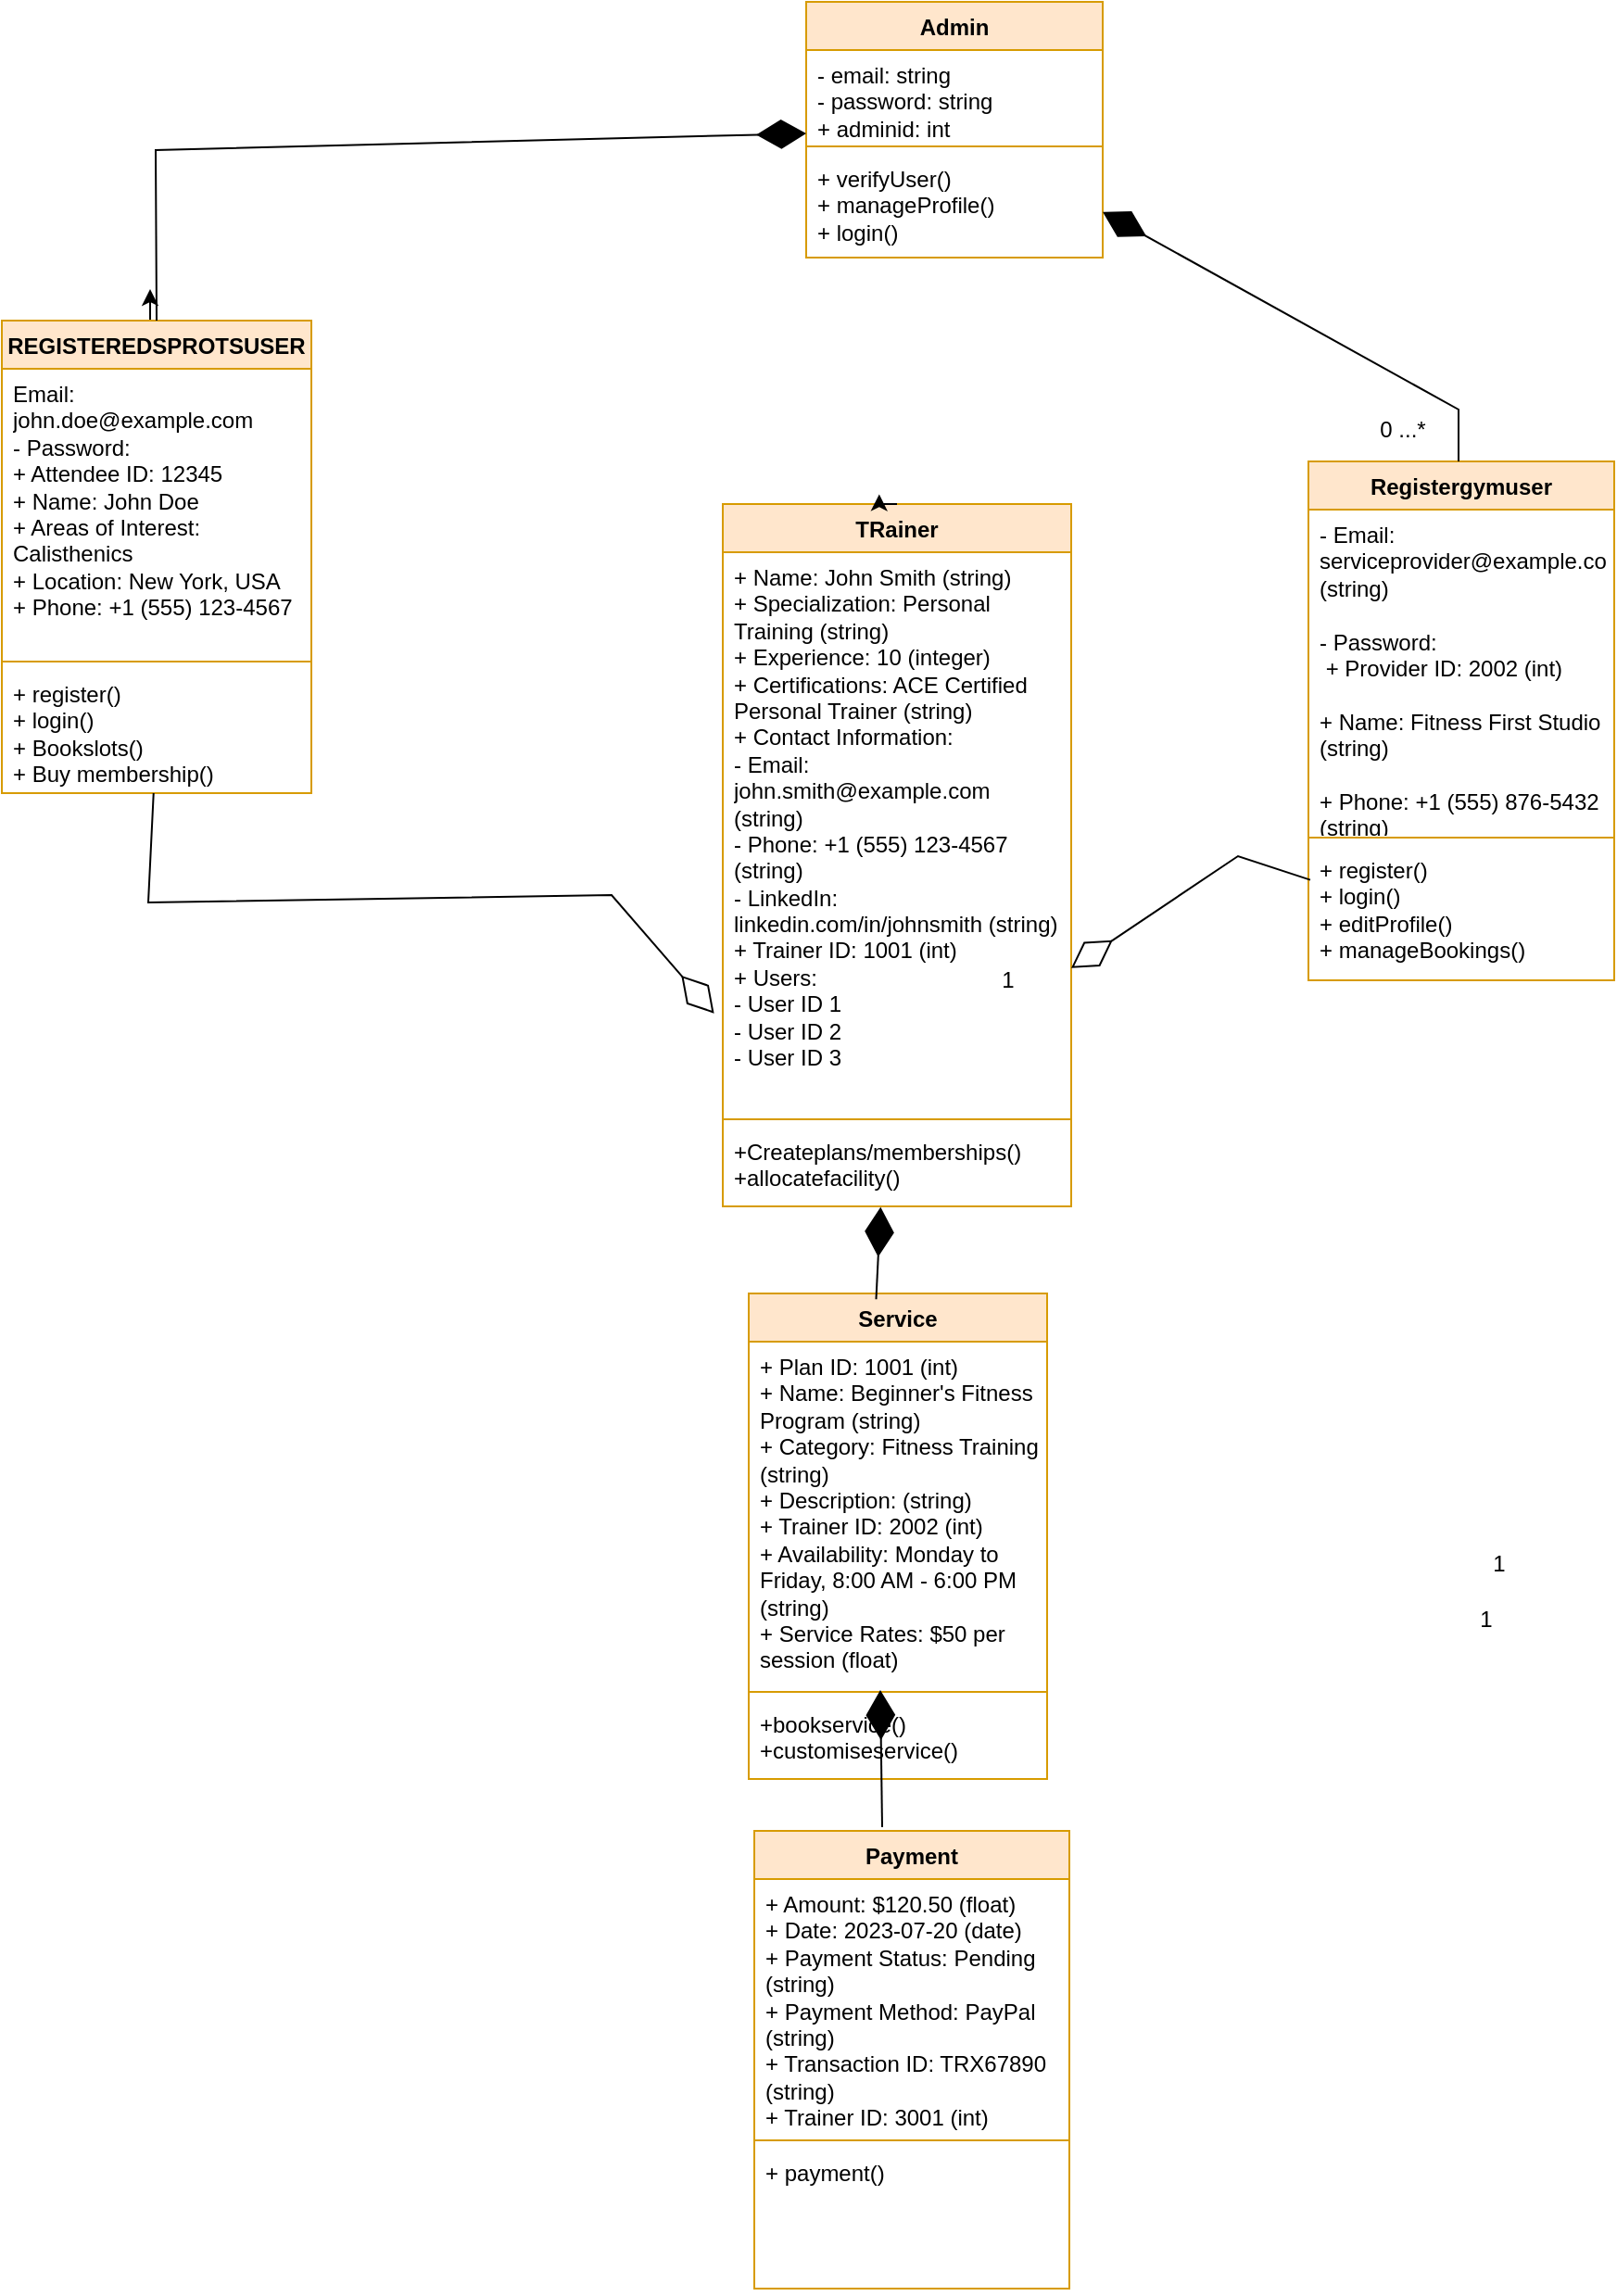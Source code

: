 <mxfile version="21.6.5" type="device">
  <diagram name="Page-1" id="77nReOHHrCNFoWFJTKwl">
    <mxGraphModel dx="1446" dy="710" grid="0" gridSize="10" guides="1" tooltips="1" connect="1" arrows="1" fold="1" page="1" pageScale="1" pageWidth="4681" pageHeight="3300" math="0" shadow="0">
      <root>
        <mxCell id="0" />
        <mxCell id="1" parent="0" />
        <mxCell id="-2Y2omNcPgbmkeUkjKXX-11" value="Registergymuser" style="swimlane;fontStyle=1;align=center;verticalAlign=top;childLayout=stackLayout;horizontal=1;startSize=26;horizontalStack=0;resizeParent=1;resizeParentMax=0;resizeLast=0;collapsible=1;marginBottom=0;whiteSpace=wrap;html=1;fillColor=#ffe6cc;strokeColor=#d79b00;" parent="1" vertex="1">
          <mxGeometry x="2093" y="560" width="165" height="280" as="geometry" />
        </mxCell>
        <mxCell id="-2Y2omNcPgbmkeUkjKXX-12" value="- Email: serviceprovider@example.com (string)&lt;br/&gt;&lt;br&gt;- Password:&amp;nbsp;&lt;br&gt;&amp;nbsp;+ Provider ID: 2002 (int)&lt;br/&gt;&lt;br&gt;+ Name: Fitness First Studio (string)&lt;br/&gt;&lt;br&gt;+ Phone: +1 (555) 876-5432 (string)&lt;br/&gt;&lt;br&gt;+ Location: Miami, USA (string)" style="text;strokeColor=none;fillColor=none;align=left;verticalAlign=top;spacingLeft=4;spacingRight=4;overflow=hidden;rotatable=0;points=[[0,0.5],[1,0.5]];portConstraint=eastwest;whiteSpace=wrap;html=1;" parent="-2Y2omNcPgbmkeUkjKXX-11" vertex="1">
          <mxGeometry y="26" width="165" height="173" as="geometry" />
        </mxCell>
        <mxCell id="-2Y2omNcPgbmkeUkjKXX-13" value="" style="line;strokeWidth=1;fillColor=none;align=left;verticalAlign=middle;spacingTop=-1;spacingLeft=3;spacingRight=3;rotatable=0;labelPosition=right;points=[];portConstraint=eastwest;strokeColor=inherit;" parent="-2Y2omNcPgbmkeUkjKXX-11" vertex="1">
          <mxGeometry y="199" width="165" height="8" as="geometry" />
        </mxCell>
        <mxCell id="-2Y2omNcPgbmkeUkjKXX-14" value="+ register()&lt;br style=&quot;border-color: var(--border-color);&quot;&gt;+ login()&lt;br&gt;+ editProfile()&lt;br&gt;+ manageBookings()" style="text;strokeColor=none;fillColor=none;align=left;verticalAlign=top;spacingLeft=4;spacingRight=4;overflow=hidden;rotatable=0;points=[[0,0.5],[1,0.5]];portConstraint=eastwest;whiteSpace=wrap;html=1;" parent="-2Y2omNcPgbmkeUkjKXX-11" vertex="1">
          <mxGeometry y="207" width="165" height="73" as="geometry" />
        </mxCell>
        <mxCell id="-2Y2omNcPgbmkeUkjKXX-15" value="Admin" style="swimlane;fontStyle=1;align=center;verticalAlign=top;childLayout=stackLayout;horizontal=1;startSize=26;horizontalStack=0;resizeParent=1;resizeParentMax=0;resizeLast=0;collapsible=1;marginBottom=0;whiteSpace=wrap;html=1;fillColor=#ffe6cc;strokeColor=#d79b00;" parent="1" vertex="1">
          <mxGeometry x="1822" y="312" width="160" height="138" as="geometry" />
        </mxCell>
        <mxCell id="-2Y2omNcPgbmkeUkjKXX-16" value="- email: string&lt;br style=&quot;border-color: var(--border-color);&quot;&gt;- password: string&lt;br&gt;+ adminid: int" style="text;strokeColor=none;fillColor=none;align=left;verticalAlign=top;spacingLeft=4;spacingRight=4;overflow=hidden;rotatable=0;points=[[0,0.5],[1,0.5]];portConstraint=eastwest;whiteSpace=wrap;html=1;" parent="-2Y2omNcPgbmkeUkjKXX-15" vertex="1">
          <mxGeometry y="26" width="160" height="48" as="geometry" />
        </mxCell>
        <mxCell id="-2Y2omNcPgbmkeUkjKXX-17" value="" style="line;strokeWidth=1;fillColor=none;align=left;verticalAlign=middle;spacingTop=-1;spacingLeft=3;spacingRight=3;rotatable=0;labelPosition=right;points=[];portConstraint=eastwest;strokeColor=inherit;" parent="-2Y2omNcPgbmkeUkjKXX-15" vertex="1">
          <mxGeometry y="74" width="160" height="8" as="geometry" />
        </mxCell>
        <mxCell id="-2Y2omNcPgbmkeUkjKXX-18" value="+ verifyUser()&lt;br&gt;+ manageProfile()&lt;br&gt;+ login()" style="text;strokeColor=none;fillColor=none;align=left;verticalAlign=top;spacingLeft=4;spacingRight=4;overflow=hidden;rotatable=0;points=[[0,0.5],[1,0.5]];portConstraint=eastwest;whiteSpace=wrap;html=1;" parent="-2Y2omNcPgbmkeUkjKXX-15" vertex="1">
          <mxGeometry y="82" width="160" height="56" as="geometry" />
        </mxCell>
        <mxCell id="-2Y2omNcPgbmkeUkjKXX-57" value="" style="endArrow=diamondThin;endFill=1;endSize=24;html=1;rounded=0;exitX=0.5;exitY=0;exitDx=0;exitDy=0;" parent="1" target="-2Y2omNcPgbmkeUkjKXX-15" edge="1">
          <mxGeometry width="160" relative="1" as="geometry">
            <mxPoint x="2174" y="560" as="sourcePoint" />
            <mxPoint x="2287" y="438" as="targetPoint" />
            <Array as="points">
              <mxPoint x="2174" y="532" />
            </Array>
          </mxGeometry>
        </mxCell>
        <mxCell id="-2Y2omNcPgbmkeUkjKXX-58" value="0 ...*" style="text;strokeColor=none;align=center;fillColor=none;html=1;verticalAlign=middle;whiteSpace=wrap;rounded=0;" parent="1" vertex="1">
          <mxGeometry x="2114.001" y="528.002" width="60" height="30" as="geometry" />
        </mxCell>
        <mxCell id="-2Y2omNcPgbmkeUkjKXX-66" value="1" style="text;strokeColor=none;align=center;fillColor=none;html=1;verticalAlign=middle;whiteSpace=wrap;rounded=0;" parent="1" vertex="1">
          <mxGeometry x="1901.003" y="825.002" width="60" height="30" as="geometry" />
        </mxCell>
        <mxCell id="-2Y2omNcPgbmkeUkjKXX-80" value="Payment" style="swimlane;fontStyle=1;align=center;verticalAlign=top;childLayout=stackLayout;horizontal=1;startSize=26;horizontalStack=0;resizeParent=1;resizeParentMax=0;resizeLast=0;collapsible=1;marginBottom=0;whiteSpace=wrap;html=1;fillColor=#ffe6cc;strokeColor=#d79b00;" parent="1" vertex="1">
          <mxGeometry x="1794" y="1299" width="170" height="247" as="geometry" />
        </mxCell>
        <mxCell id="-2Y2omNcPgbmkeUkjKXX-81" value="+ Amount: $120.50 (float)&lt;br/&gt;+ Date: 2023-07-20 (date)&lt;br/&gt;+ Payment Status: Pending (string)&lt;br/&gt;+ Payment Method: PayPal (string)&lt;br/&gt;+ Transaction ID: TRX67890 (string)&lt;br/&gt;+ Trainer ID: 3001 (int)" style="text;strokeColor=none;fillColor=none;align=left;verticalAlign=top;spacingLeft=4;spacingRight=4;overflow=hidden;rotatable=0;points=[[0,0.5],[1,0.5]];portConstraint=eastwest;whiteSpace=wrap;html=1;" parent="-2Y2omNcPgbmkeUkjKXX-80" vertex="1">
          <mxGeometry y="26" width="170" height="137" as="geometry" />
        </mxCell>
        <mxCell id="-2Y2omNcPgbmkeUkjKXX-82" value="" style="line;strokeWidth=1;fillColor=none;align=left;verticalAlign=middle;spacingTop=-1;spacingLeft=3;spacingRight=3;rotatable=0;labelPosition=right;points=[];portConstraint=eastwest;strokeColor=inherit;" parent="-2Y2omNcPgbmkeUkjKXX-80" vertex="1">
          <mxGeometry y="163" width="170" height="8" as="geometry" />
        </mxCell>
        <mxCell id="-2Y2omNcPgbmkeUkjKXX-83" value="+ payment()" style="text;strokeColor=none;fillColor=none;align=left;verticalAlign=top;spacingLeft=4;spacingRight=4;overflow=hidden;rotatable=0;points=[[0,0.5],[1,0.5]];portConstraint=eastwest;whiteSpace=wrap;html=1;" parent="-2Y2omNcPgbmkeUkjKXX-80" vertex="1">
          <mxGeometry y="171" width="170" height="76" as="geometry" />
        </mxCell>
        <mxCell id="-2Y2omNcPgbmkeUkjKXX-87" value="1" style="text;strokeColor=none;align=center;fillColor=none;html=1;verticalAlign=middle;whiteSpace=wrap;rounded=0;" parent="1" vertex="1">
          <mxGeometry x="2165.998" y="1139.999" width="60" height="30" as="geometry" />
        </mxCell>
        <mxCell id="-2Y2omNcPgbmkeUkjKXX-88" value="1" style="text;strokeColor=none;align=center;fillColor=none;html=1;verticalAlign=middle;whiteSpace=wrap;rounded=0;" parent="1" vertex="1">
          <mxGeometry x="2158.998" y="1170.004" width="60" height="30" as="geometry" />
        </mxCell>
        <mxCell id="oxNrvazo7EBIHtgZNPgB-13" style="edgeStyle=orthogonalEdgeStyle;rounded=0;orthogonalLoop=1;jettySize=auto;html=1;exitX=0.5;exitY=0;exitDx=0;exitDy=0;" edge="1" parent="1" source="-2Y2omNcPgbmkeUkjKXX-90">
          <mxGeometry relative="1" as="geometry">
            <mxPoint x="1468" y="467" as="targetPoint" />
          </mxGeometry>
        </mxCell>
        <mxCell id="-2Y2omNcPgbmkeUkjKXX-90" value="REGISTEREDSPROTSUSER" style="swimlane;fontStyle=1;align=center;verticalAlign=top;childLayout=stackLayout;horizontal=1;startSize=26;horizontalStack=0;resizeParent=1;resizeParentMax=0;resizeLast=0;collapsible=1;marginBottom=0;whiteSpace=wrap;html=1;fillColor=#ffe6cc;strokeColor=#d79b00;" parent="1" vertex="1">
          <mxGeometry x="1388" y="484" width="167" height="255" as="geometry" />
        </mxCell>
        <mxCell id="-2Y2omNcPgbmkeUkjKXX-91" value="&lt;div&gt;&lt;div&gt;&lt;span style=&quot;background-color: initial;&quot;&gt;Email: john.doe@example.com&lt;/span&gt;&lt;br&gt;&lt;/div&gt;&lt;div&gt;- Password:&amp;nbsp;&lt;/div&gt;&lt;div&gt;+ Attendee ID: 12345&lt;/div&gt;&lt;div&gt;+ Name: John Doe&lt;/div&gt;&lt;div&gt;+ Areas of Interest: Calisthenics&lt;/div&gt;&lt;div&gt;+ Location: New York, USA&lt;/div&gt;&lt;div&gt;+ Phone: +1 (555) 123-4567&lt;/div&gt;&lt;/div&gt;&lt;div&gt;&lt;br&gt;&lt;/div&gt;" style="text;strokeColor=none;fillColor=none;align=left;verticalAlign=top;spacingLeft=4;spacingRight=4;overflow=hidden;rotatable=0;points=[[0,0.5],[1,0.5]];portConstraint=eastwest;whiteSpace=wrap;html=1;" parent="-2Y2omNcPgbmkeUkjKXX-90" vertex="1">
          <mxGeometry y="26" width="167" height="154" as="geometry" />
        </mxCell>
        <mxCell id="-2Y2omNcPgbmkeUkjKXX-92" value="" style="line;strokeWidth=1;fillColor=none;align=left;verticalAlign=middle;spacingTop=-1;spacingLeft=3;spacingRight=3;rotatable=0;labelPosition=right;points=[];portConstraint=eastwest;strokeColor=inherit;" parent="-2Y2omNcPgbmkeUkjKXX-90" vertex="1">
          <mxGeometry y="180" width="167" height="8" as="geometry" />
        </mxCell>
        <mxCell id="-2Y2omNcPgbmkeUkjKXX-93" value="+ register()&lt;br style=&quot;border-color: var(--border-color);&quot;&gt;+ login()&lt;br&gt;+ Bookslots()&lt;br&gt;+ Buy membership()" style="text;strokeColor=none;fillColor=none;align=left;verticalAlign=top;spacingLeft=4;spacingRight=4;overflow=hidden;rotatable=0;points=[[0,0.5],[1,0.5]];portConstraint=eastwest;whiteSpace=wrap;html=1;" parent="-2Y2omNcPgbmkeUkjKXX-90" vertex="1">
          <mxGeometry y="188" width="167" height="67" as="geometry" />
        </mxCell>
        <mxCell id="-2Y2omNcPgbmkeUkjKXX-94" value="" style="endArrow=diamondThin;endFill=1;endSize=24;html=1;rounded=0;exitX=0.5;exitY=0;exitDx=0;exitDy=0;" parent="1" source="-2Y2omNcPgbmkeUkjKXX-90" target="-2Y2omNcPgbmkeUkjKXX-15" edge="1">
          <mxGeometry width="160" relative="1" as="geometry">
            <mxPoint x="1456" y="560" as="sourcePoint" />
            <mxPoint x="1321" y="436" as="targetPoint" />
            <Array as="points">
              <mxPoint x="1471" y="392" />
            </Array>
          </mxGeometry>
        </mxCell>
        <mxCell id="-2Y2omNcPgbmkeUkjKXX-96" value="" style="endArrow=diamondThin;endFill=0;endSize=24;html=1;rounded=0;entryX=-0.025;entryY=0.824;entryDx=0;entryDy=0;entryPerimeter=0;" parent="1" source="-2Y2omNcPgbmkeUkjKXX-93" target="oxNrvazo7EBIHtgZNPgB-2" edge="1">
          <mxGeometry width="160" relative="1" as="geometry">
            <mxPoint x="1488" y="783" as="sourcePoint" />
            <mxPoint x="1818.746" y="961.08" as="targetPoint" />
            <Array as="points">
              <mxPoint x="1467" y="798" />
              <mxPoint x="1717" y="794" />
            </Array>
          </mxGeometry>
        </mxCell>
        <mxCell id="oxNrvazo7EBIHtgZNPgB-1" value="TRainer" style="swimlane;fontStyle=1;align=center;verticalAlign=top;childLayout=stackLayout;horizontal=1;startSize=26;horizontalStack=0;resizeParent=1;resizeParentMax=0;resizeLast=0;collapsible=1;marginBottom=0;whiteSpace=wrap;html=1;fillColor=#ffe6cc;strokeColor=#d79b00;" vertex="1" parent="1">
          <mxGeometry x="1777" y="583" width="188" height="379" as="geometry" />
        </mxCell>
        <mxCell id="oxNrvazo7EBIHtgZNPgB-2" value="+ Name: John Smith (string)&lt;br/&gt;+ Specialization: Personal Training (string)&lt;br/&gt;+ Experience: 10 (integer)&lt;br/&gt;+ Certifications: ACE Certified Personal Trainer (string)&lt;br/&gt;+ Contact Information:&lt;br/&gt;    - Email: john.smith@example.com (string)&lt;br/&gt;    - Phone: +1 (555) 123-4567 (string)&lt;br/&gt;    - LinkedIn: linkedin.com/in/johnsmith (string)&lt;br/&gt;+ Trainer ID: 1001 (int)&lt;br/&gt;+ Users: &lt;br/&gt;    - User ID 1&lt;br/&gt;    - User ID 2&lt;br/&gt;    - User ID 3" style="text;strokeColor=none;fillColor=none;align=left;verticalAlign=top;spacingLeft=4;spacingRight=4;overflow=hidden;rotatable=0;points=[[0,0.5],[1,0.5]];portConstraint=eastwest;whiteSpace=wrap;html=1;" vertex="1" parent="oxNrvazo7EBIHtgZNPgB-1">
          <mxGeometry y="26" width="188" height="302" as="geometry" />
        </mxCell>
        <mxCell id="oxNrvazo7EBIHtgZNPgB-3" value="" style="line;strokeWidth=1;fillColor=none;align=left;verticalAlign=middle;spacingTop=-1;spacingLeft=3;spacingRight=3;rotatable=0;labelPosition=right;points=[];portConstraint=eastwest;strokeColor=inherit;" vertex="1" parent="oxNrvazo7EBIHtgZNPgB-1">
          <mxGeometry y="328" width="188" height="8" as="geometry" />
        </mxCell>
        <mxCell id="oxNrvazo7EBIHtgZNPgB-4" value="+Createplans/memberships()&lt;br&gt;+allocatefacility()" style="text;strokeColor=none;fillColor=none;align=left;verticalAlign=top;spacingLeft=4;spacingRight=4;overflow=hidden;rotatable=0;points=[[0,0.5],[1,0.5]];portConstraint=eastwest;whiteSpace=wrap;html=1;" vertex="1" parent="oxNrvazo7EBIHtgZNPgB-1">
          <mxGeometry y="336" width="188" height="43" as="geometry" />
        </mxCell>
        <mxCell id="oxNrvazo7EBIHtgZNPgB-6" value="Service" style="swimlane;fontStyle=1;align=center;verticalAlign=top;childLayout=stackLayout;horizontal=1;startSize=26;horizontalStack=0;resizeParent=1;resizeParentMax=0;resizeLast=0;collapsible=1;marginBottom=0;whiteSpace=wrap;html=1;fillColor=#ffe6cc;strokeColor=#d79b00;" vertex="1" parent="1">
          <mxGeometry x="1791" y="1009" width="161" height="262" as="geometry" />
        </mxCell>
        <mxCell id="oxNrvazo7EBIHtgZNPgB-7" value="+ Plan ID: 1001 (int)&lt;br&gt;+ Name: Beginner&#39;s Fitness Program (string)&lt;br&gt;+ Category: Fitness Training (string)&lt;br&gt;+ Description: (string)&lt;br&gt;+ Trainer ID: 2002 (int)&lt;br&gt;+ Availability: Monday to Friday, 8:00 AM - 6:00 PM (string)&lt;br&gt;+ Service Rates: $50 per session (float)" style="text;strokeColor=none;fillColor=none;align=left;verticalAlign=top;spacingLeft=4;spacingRight=4;overflow=hidden;rotatable=0;points=[[0,0.5],[1,0.5]];portConstraint=eastwest;whiteSpace=wrap;html=1;" vertex="1" parent="oxNrvazo7EBIHtgZNPgB-6">
          <mxGeometry y="26" width="161" height="185" as="geometry" />
        </mxCell>
        <mxCell id="oxNrvazo7EBIHtgZNPgB-8" value="" style="line;strokeWidth=1;fillColor=none;align=left;verticalAlign=middle;spacingTop=-1;spacingLeft=3;spacingRight=3;rotatable=0;labelPosition=right;points=[];portConstraint=eastwest;strokeColor=inherit;" vertex="1" parent="oxNrvazo7EBIHtgZNPgB-6">
          <mxGeometry y="211" width="161" height="8" as="geometry" />
        </mxCell>
        <mxCell id="oxNrvazo7EBIHtgZNPgB-9" value="+bookservice()&lt;br&gt;+customiseservice()" style="text;strokeColor=none;fillColor=none;align=left;verticalAlign=top;spacingLeft=4;spacingRight=4;overflow=hidden;rotatable=0;points=[[0,0.5],[1,0.5]];portConstraint=eastwest;whiteSpace=wrap;html=1;" vertex="1" parent="oxNrvazo7EBIHtgZNPgB-6">
          <mxGeometry y="219" width="161" height="43" as="geometry" />
        </mxCell>
        <mxCell id="-2Y2omNcPgbmkeUkjKXX-84" value="" style="endArrow=diamondThin;endFill=0;endSize=24;html=1;rounded=0;exitX=0.006;exitY=0.258;exitDx=0;exitDy=0;exitPerimeter=0;entryX=1;entryY=0.743;entryDx=0;entryDy=0;entryPerimeter=0;" parent="1" source="-2Y2omNcPgbmkeUkjKXX-14" target="oxNrvazo7EBIHtgZNPgB-2" edge="1">
          <mxGeometry width="160" relative="1" as="geometry">
            <mxPoint x="2135.266" y="1009.21" as="sourcePoint" />
            <mxPoint x="1982" y="771.004" as="targetPoint" />
            <Array as="points">
              <mxPoint x="2055" y="773" />
            </Array>
          </mxGeometry>
        </mxCell>
        <mxCell id="oxNrvazo7EBIHtgZNPgB-10" value="" style="endArrow=diamondThin;endFill=1;endSize=24;html=1;rounded=0;exitX=0.427;exitY=0.012;exitDx=0;exitDy=0;entryX=0.453;entryY=1.008;entryDx=0;entryDy=0;entryPerimeter=0;exitPerimeter=0;" edge="1" parent="1" source="oxNrvazo7EBIHtgZNPgB-6" target="oxNrvazo7EBIHtgZNPgB-4">
          <mxGeometry width="160" relative="1" as="geometry">
            <mxPoint x="2184" y="570" as="sourcePoint" />
            <mxPoint x="1992" y="435" as="targetPoint" />
            <Array as="points" />
          </mxGeometry>
        </mxCell>
        <mxCell id="oxNrvazo7EBIHtgZNPgB-11" value="" style="endArrow=diamondThin;endFill=1;endSize=24;html=1;rounded=0;exitX=0.427;exitY=0.012;exitDx=0;exitDy=0;entryX=0.453;entryY=1.008;entryDx=0;entryDy=0;entryPerimeter=0;exitPerimeter=0;" edge="1" parent="1">
          <mxGeometry width="160" relative="1" as="geometry">
            <mxPoint x="1863" y="1297" as="sourcePoint" />
            <mxPoint x="1862" y="1223" as="targetPoint" />
            <Array as="points" />
          </mxGeometry>
        </mxCell>
        <mxCell id="oxNrvazo7EBIHtgZNPgB-12" style="edgeStyle=orthogonalEdgeStyle;rounded=0;orthogonalLoop=1;jettySize=auto;html=1;exitX=0.5;exitY=0;exitDx=0;exitDy=0;entryX=0.449;entryY=-0.014;entryDx=0;entryDy=0;entryPerimeter=0;" edge="1" parent="1" source="oxNrvazo7EBIHtgZNPgB-1" target="oxNrvazo7EBIHtgZNPgB-1">
          <mxGeometry relative="1" as="geometry" />
        </mxCell>
      </root>
    </mxGraphModel>
  </diagram>
</mxfile>
